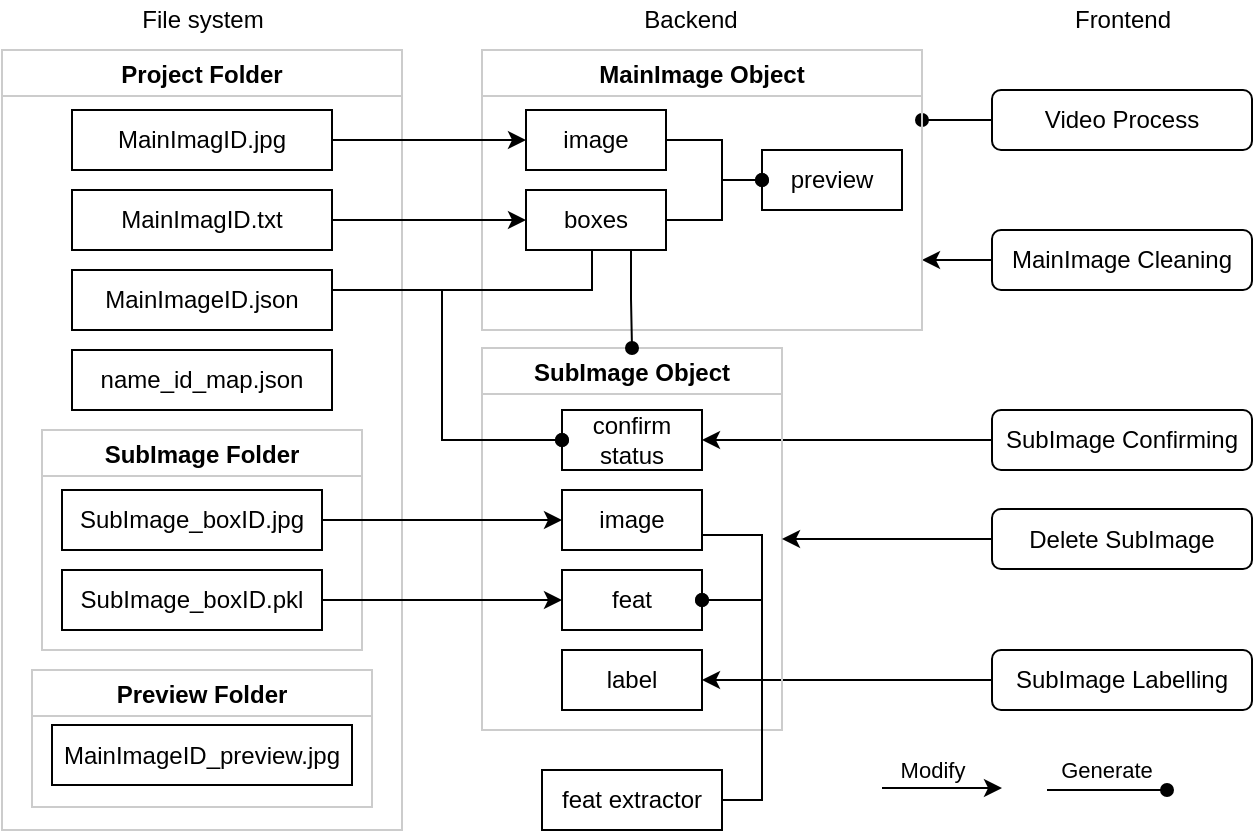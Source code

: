 <mxfile version="14.6.13" type="device"><diagram id="a_zNPtzY-78yIu2NaLyZ" name="第 1 页"><mxGraphModel dx="1123" dy="595" grid="1" gridSize="10" guides="1" tooltips="1" connect="1" arrows="1" fold="1" page="1" pageScale="1" pageWidth="1169" pageHeight="827" math="0" shadow="0"><root><mxCell id="0"/><mxCell id="1" parent="0"/><mxCell id="GCAXmwB9PByBiJhvoSdG-1" value="File system" style="text;html=1;strokeColor=none;fillColor=none;align=center;verticalAlign=middle;whiteSpace=wrap;rounded=0;" vertex="1" parent="1"><mxGeometry x="302.5" y="135" width="75" height="20" as="geometry"/></mxCell><mxCell id="GCAXmwB9PByBiJhvoSdG-30" value="Project Folder" style="swimlane;strokeColor=#CCCCCC;" vertex="1" parent="1"><mxGeometry x="240" y="160" width="200" height="390" as="geometry"/></mxCell><mxCell id="GCAXmwB9PByBiJhvoSdG-3" value="MainImagID.jpg" style="rounded=0;whiteSpace=wrap;html=1;" vertex="1" parent="GCAXmwB9PByBiJhvoSdG-30"><mxGeometry x="35" y="30" width="130" height="30" as="geometry"/></mxCell><mxCell id="GCAXmwB9PByBiJhvoSdG-4" value="MainImagID.txt" style="rounded=0;whiteSpace=wrap;html=1;" vertex="1" parent="GCAXmwB9PByBiJhvoSdG-30"><mxGeometry x="35" y="70" width="130" height="30" as="geometry"/></mxCell><mxCell id="GCAXmwB9PByBiJhvoSdG-5" value="MainImageID.json" style="rounded=0;whiteSpace=wrap;html=1;" vertex="1" parent="GCAXmwB9PByBiJhvoSdG-30"><mxGeometry x="35" y="110" width="130" height="30" as="geometry"/></mxCell><mxCell id="GCAXmwB9PByBiJhvoSdG-14" value="name_id_map.json" style="rounded=0;whiteSpace=wrap;html=1;" vertex="1" parent="GCAXmwB9PByBiJhvoSdG-30"><mxGeometry x="35" y="150" width="130" height="30" as="geometry"/></mxCell><mxCell id="GCAXmwB9PByBiJhvoSdG-27" value="SubImage Folder" style="swimlane;strokeColor=#CCCCCC;" vertex="1" parent="GCAXmwB9PByBiJhvoSdG-30"><mxGeometry x="20" y="190" width="160" height="110" as="geometry"/></mxCell><mxCell id="GCAXmwB9PByBiJhvoSdG-17" value="SubImage_boxID.jpg" style="rounded=0;whiteSpace=wrap;html=1;" vertex="1" parent="GCAXmwB9PByBiJhvoSdG-27"><mxGeometry x="10" y="30" width="130" height="30" as="geometry"/></mxCell><mxCell id="GCAXmwB9PByBiJhvoSdG-18" value="SubImage_boxID.pkl" style="rounded=0;whiteSpace=wrap;html=1;" vertex="1" parent="GCAXmwB9PByBiJhvoSdG-27"><mxGeometry x="10" y="70" width="130" height="30" as="geometry"/></mxCell><mxCell id="GCAXmwB9PByBiJhvoSdG-26" value="Preview Folder" style="swimlane;strokeColor=#CCCCCC;" vertex="1" parent="GCAXmwB9PByBiJhvoSdG-30"><mxGeometry x="15" y="310" width="170" height="68.5" as="geometry"/></mxCell><mxCell id="GCAXmwB9PByBiJhvoSdG-19" value="MainImageID_preview.jpg" style="rounded=0;whiteSpace=wrap;html=1;" vertex="1" parent="GCAXmwB9PByBiJhvoSdG-26"><mxGeometry x="10" y="27.5" width="150" height="30" as="geometry"/></mxCell><mxCell id="GCAXmwB9PByBiJhvoSdG-31" value="Backend" style="text;html=1;strokeColor=none;fillColor=none;align=center;verticalAlign=middle;whiteSpace=wrap;rounded=0;" vertex="1" parent="1"><mxGeometry x="547" y="135" width="75" height="20" as="geometry"/></mxCell><mxCell id="GCAXmwB9PByBiJhvoSdG-94" style="edgeStyle=orthogonalEdgeStyle;rounded=0;orthogonalLoop=1;jettySize=auto;html=1;exitX=0;exitY=0.5;exitDx=0;exitDy=0;endArrow=oval;endFill=1;entryX=1;entryY=0.25;entryDx=0;entryDy=0;" edge="1" parent="1" source="GCAXmwB9PByBiJhvoSdG-53" target="GCAXmwB9PByBiJhvoSdG-69"><mxGeometry relative="1" as="geometry"><mxPoint x="720" y="210" as="targetPoint"/></mxGeometry></mxCell><mxCell id="GCAXmwB9PByBiJhvoSdG-53" value="Video Process" style="rounded=1;whiteSpace=wrap;html=1;" vertex="1" parent="1"><mxGeometry x="735" y="180" width="130" height="30" as="geometry"/></mxCell><mxCell id="GCAXmwB9PByBiJhvoSdG-108" style="edgeStyle=orthogonalEdgeStyle;rounded=0;orthogonalLoop=1;jettySize=auto;html=1;exitX=0;exitY=0.5;exitDx=0;exitDy=0;entryX=1;entryY=0.75;entryDx=0;entryDy=0;endArrow=classic;endFill=1;" edge="1" parent="1" source="GCAXmwB9PByBiJhvoSdG-55" target="GCAXmwB9PByBiJhvoSdG-69"><mxGeometry relative="1" as="geometry"/></mxCell><mxCell id="GCAXmwB9PByBiJhvoSdG-55" value="MainImage Cleaning" style="rounded=1;whiteSpace=wrap;html=1;" vertex="1" parent="1"><mxGeometry x="735" y="250" width="130" height="30" as="geometry"/></mxCell><mxCell id="GCAXmwB9PByBiJhvoSdG-110" style="edgeStyle=orthogonalEdgeStyle;rounded=0;orthogonalLoop=1;jettySize=auto;html=1;exitX=0;exitY=0.5;exitDx=0;exitDy=0;entryX=1;entryY=0.5;entryDx=0;entryDy=0;endArrow=classic;endFill=1;" edge="1" parent="1" source="GCAXmwB9PByBiJhvoSdG-56" target="GCAXmwB9PByBiJhvoSdG-101"><mxGeometry relative="1" as="geometry"/></mxCell><mxCell id="GCAXmwB9PByBiJhvoSdG-56" value="SubImage Labelling" style="rounded=1;whiteSpace=wrap;html=1;" vertex="1" parent="1"><mxGeometry x="735" y="460" width="130" height="30" as="geometry"/></mxCell><mxCell id="GCAXmwB9PByBiJhvoSdG-63" value="Frontend" style="text;html=1;strokeColor=none;fillColor=none;align=center;verticalAlign=middle;whiteSpace=wrap;rounded=0;" vertex="1" parent="1"><mxGeometry x="762.5" y="135" width="75" height="20" as="geometry"/></mxCell><mxCell id="GCAXmwB9PByBiJhvoSdG-98" style="edgeStyle=orthogonalEdgeStyle;rounded=0;orthogonalLoop=1;jettySize=auto;html=1;exitX=0;exitY=0.5;exitDx=0;exitDy=0;entryX=1;entryY=0.5;entryDx=0;entryDy=0;endArrow=classic;endFill=1;" edge="1" parent="1" source="GCAXmwB9PByBiJhvoSdG-64" target="GCAXmwB9PByBiJhvoSdG-90"><mxGeometry relative="1" as="geometry"/></mxCell><mxCell id="GCAXmwB9PByBiJhvoSdG-64" value="SubImage Confirming" style="rounded=1;whiteSpace=wrap;html=1;" vertex="1" parent="1"><mxGeometry x="735" y="340" width="130" height="30" as="geometry"/></mxCell><mxCell id="GCAXmwB9PByBiJhvoSdG-69" value="MainImage Object" style="swimlane;rounded=0;shadow=0;glass=0;sketch=0;strokeColor=#CCCCCC;" vertex="1" parent="1"><mxGeometry x="480" y="160" width="220" height="140" as="geometry"/></mxCell><mxCell id="GCAXmwB9PByBiJhvoSdG-72" value="preview" style="rounded=0;whiteSpace=wrap;html=1;" vertex="1" parent="GCAXmwB9PByBiJhvoSdG-69"><mxGeometry x="140" y="50" width="70" height="30" as="geometry"/></mxCell><mxCell id="GCAXmwB9PByBiJhvoSdG-76" style="edgeStyle=orthogonalEdgeStyle;rounded=0;orthogonalLoop=1;jettySize=auto;html=1;exitX=1;exitY=0.5;exitDx=0;exitDy=0;entryX=0;entryY=0.5;entryDx=0;entryDy=0;endArrow=oval;endFill=1;" edge="1" parent="GCAXmwB9PByBiJhvoSdG-69" source="GCAXmwB9PByBiJhvoSdG-70" target="GCAXmwB9PByBiJhvoSdG-72"><mxGeometry relative="1" as="geometry"><Array as="points"><mxPoint x="120" y="45"/><mxPoint x="120" y="65"/></Array></mxGeometry></mxCell><mxCell id="GCAXmwB9PByBiJhvoSdG-70" value="image" style="rounded=0;whiteSpace=wrap;html=1;" vertex="1" parent="GCAXmwB9PByBiJhvoSdG-69"><mxGeometry x="22" y="30" width="70" height="30" as="geometry"/></mxCell><mxCell id="GCAXmwB9PByBiJhvoSdG-77" style="edgeStyle=orthogonalEdgeStyle;rounded=0;orthogonalLoop=1;jettySize=auto;html=1;exitX=1;exitY=0.5;exitDx=0;exitDy=0;entryX=0;entryY=0.5;entryDx=0;entryDy=0;endArrow=oval;endFill=1;" edge="1" parent="GCAXmwB9PByBiJhvoSdG-69" source="GCAXmwB9PByBiJhvoSdG-71" target="GCAXmwB9PByBiJhvoSdG-72"><mxGeometry relative="1" as="geometry"><Array as="points"><mxPoint x="120" y="85"/><mxPoint x="120" y="65"/></Array></mxGeometry></mxCell><mxCell id="GCAXmwB9PByBiJhvoSdG-71" value="boxes" style="rounded=0;whiteSpace=wrap;html=1;" vertex="1" parent="GCAXmwB9PByBiJhvoSdG-69"><mxGeometry x="22" y="70" width="70" height="30" as="geometry"/></mxCell><mxCell id="GCAXmwB9PByBiJhvoSdG-74" style="edgeStyle=orthogonalEdgeStyle;rounded=0;orthogonalLoop=1;jettySize=auto;html=1;exitX=1;exitY=0.5;exitDx=0;exitDy=0;entryX=0;entryY=0.5;entryDx=0;entryDy=0;" edge="1" parent="1" source="GCAXmwB9PByBiJhvoSdG-3" target="GCAXmwB9PByBiJhvoSdG-70"><mxGeometry relative="1" as="geometry"/></mxCell><mxCell id="GCAXmwB9PByBiJhvoSdG-75" style="edgeStyle=orthogonalEdgeStyle;rounded=0;orthogonalLoop=1;jettySize=auto;html=1;exitX=1;exitY=0.5;exitDx=0;exitDy=0;entryX=0;entryY=0.5;entryDx=0;entryDy=0;" edge="1" parent="1" source="GCAXmwB9PByBiJhvoSdG-4" target="GCAXmwB9PByBiJhvoSdG-71"><mxGeometry relative="1" as="geometry"/></mxCell><mxCell id="GCAXmwB9PByBiJhvoSdG-79" value="SubImage Object" style="swimlane;strokeColor=#CCCCCC;" vertex="1" parent="1"><mxGeometry x="480" y="309" width="150" height="191" as="geometry"/></mxCell><mxCell id="GCAXmwB9PByBiJhvoSdG-84" value="feat" style="rounded=0;whiteSpace=wrap;html=1;" vertex="1" parent="GCAXmwB9PByBiJhvoSdG-79"><mxGeometry x="40" y="111" width="70" height="30" as="geometry"/></mxCell><mxCell id="GCAXmwB9PByBiJhvoSdG-100" style="edgeStyle=orthogonalEdgeStyle;rounded=0;orthogonalLoop=1;jettySize=auto;html=1;exitX=1;exitY=0.75;exitDx=0;exitDy=0;endArrow=oval;endFill=1;" edge="1" parent="GCAXmwB9PByBiJhvoSdG-79" source="GCAXmwB9PByBiJhvoSdG-81"><mxGeometry relative="1" as="geometry"><mxPoint x="110" y="126" as="targetPoint"/><Array as="points"><mxPoint x="140" y="94"/><mxPoint x="140" y="126"/><mxPoint x="110" y="126"/></Array></mxGeometry></mxCell><mxCell id="GCAXmwB9PByBiJhvoSdG-81" value="image" style="rounded=0;whiteSpace=wrap;html=1;" vertex="1" parent="GCAXmwB9PByBiJhvoSdG-79"><mxGeometry x="40" y="71" width="70" height="30" as="geometry"/></mxCell><mxCell id="GCAXmwB9PByBiJhvoSdG-90" value="confirm status" style="rounded=0;whiteSpace=wrap;html=1;" vertex="1" parent="GCAXmwB9PByBiJhvoSdG-79"><mxGeometry x="40" y="31" width="70" height="30" as="geometry"/></mxCell><mxCell id="GCAXmwB9PByBiJhvoSdG-101" value="label" style="rounded=0;whiteSpace=wrap;html=1;" vertex="1" parent="GCAXmwB9PByBiJhvoSdG-79"><mxGeometry x="40" y="151" width="70" height="30" as="geometry"/></mxCell><mxCell id="GCAXmwB9PByBiJhvoSdG-86" style="edgeStyle=orthogonalEdgeStyle;rounded=0;orthogonalLoop=1;jettySize=auto;html=1;exitX=1;exitY=0.5;exitDx=0;exitDy=0;entryX=0;entryY=0.5;entryDx=0;entryDy=0;" edge="1" parent="1" source="GCAXmwB9PByBiJhvoSdG-17" target="GCAXmwB9PByBiJhvoSdG-81"><mxGeometry relative="1" as="geometry"/></mxCell><mxCell id="GCAXmwB9PByBiJhvoSdG-87" style="edgeStyle=orthogonalEdgeStyle;rounded=0;orthogonalLoop=1;jettySize=auto;html=1;exitX=1;exitY=0.5;exitDx=0;exitDy=0;" edge="1" parent="1" source="GCAXmwB9PByBiJhvoSdG-18" target="GCAXmwB9PByBiJhvoSdG-84"><mxGeometry relative="1" as="geometry"><Array as="points"><mxPoint x="490" y="435"/><mxPoint x="490" y="435"/></Array></mxGeometry></mxCell><mxCell id="GCAXmwB9PByBiJhvoSdG-91" style="edgeStyle=orthogonalEdgeStyle;rounded=0;orthogonalLoop=1;jettySize=auto;html=1;exitX=1;exitY=0.5;exitDx=0;exitDy=0;entryX=0;entryY=0.5;entryDx=0;entryDy=0;endArrow=oval;endFill=1;" edge="1" parent="1" source="GCAXmwB9PByBiJhvoSdG-5" target="GCAXmwB9PByBiJhvoSdG-90"><mxGeometry relative="1" as="geometry"><Array as="points"><mxPoint x="405" y="280"/><mxPoint x="460" y="280"/><mxPoint x="460" y="355"/></Array></mxGeometry></mxCell><mxCell id="GCAXmwB9PByBiJhvoSdG-92" style="edgeStyle=orthogonalEdgeStyle;rounded=0;orthogonalLoop=1;jettySize=auto;html=1;exitX=0.5;exitY=1;exitDx=0;exitDy=0;entryX=0;entryY=0.5;entryDx=0;entryDy=0;endArrow=oval;endFill=1;" edge="1" parent="1" source="GCAXmwB9PByBiJhvoSdG-71" target="GCAXmwB9PByBiJhvoSdG-90"><mxGeometry relative="1" as="geometry"><Array as="points"><mxPoint x="535" y="280"/><mxPoint x="460" y="280"/><mxPoint x="460" y="355"/></Array></mxGeometry></mxCell><mxCell id="GCAXmwB9PByBiJhvoSdG-109" style="edgeStyle=orthogonalEdgeStyle;rounded=0;orthogonalLoop=1;jettySize=auto;html=1;exitX=0;exitY=0.5;exitDx=0;exitDy=0;entryX=1;entryY=0.5;entryDx=0;entryDy=0;endArrow=classic;endFill=1;" edge="1" parent="1" source="GCAXmwB9PByBiJhvoSdG-102" target="GCAXmwB9PByBiJhvoSdG-79"><mxGeometry relative="1" as="geometry"/></mxCell><mxCell id="GCAXmwB9PByBiJhvoSdG-102" value="Delete SubImage" style="rounded=1;whiteSpace=wrap;html=1;" vertex="1" parent="1"><mxGeometry x="735" y="389.5" width="130" height="30" as="geometry"/></mxCell><mxCell id="GCAXmwB9PByBiJhvoSdG-111" style="edgeStyle=orthogonalEdgeStyle;rounded=0;orthogonalLoop=1;jettySize=auto;html=1;exitX=1;exitY=0.5;exitDx=0;exitDy=0;endArrow=oval;endFill=1;" edge="1" parent="1" source="GCAXmwB9PByBiJhvoSdG-106"><mxGeometry relative="1" as="geometry"><mxPoint x="590" y="435" as="targetPoint"/><Array as="points"><mxPoint x="620" y="535"/><mxPoint x="620" y="435"/><mxPoint x="590" y="435"/></Array></mxGeometry></mxCell><mxCell id="GCAXmwB9PByBiJhvoSdG-106" value="feat extractor" style="rounded=0;whiteSpace=wrap;html=1;" vertex="1" parent="1"><mxGeometry x="510" y="520" width="90" height="30" as="geometry"/></mxCell><mxCell id="GCAXmwB9PByBiJhvoSdG-112" style="edgeStyle=orthogonalEdgeStyle;rounded=0;orthogonalLoop=1;jettySize=auto;html=1;exitX=0.75;exitY=1;exitDx=0;exitDy=0;entryX=0.5;entryY=0;entryDx=0;entryDy=0;endArrow=oval;endFill=1;" edge="1" parent="1" source="GCAXmwB9PByBiJhvoSdG-71" target="GCAXmwB9PByBiJhvoSdG-79"><mxGeometry relative="1" as="geometry"/></mxCell><mxCell id="GCAXmwB9PByBiJhvoSdG-114" style="edgeStyle=orthogonalEdgeStyle;rounded=0;orthogonalLoop=1;jettySize=auto;html=1;endArrow=classic;endFill=1;" edge="1" parent="1"><mxGeometry relative="1" as="geometry"><mxPoint x="680" y="529" as="sourcePoint"/><mxPoint x="740" y="529" as="targetPoint"/></mxGeometry></mxCell><mxCell id="GCAXmwB9PByBiJhvoSdG-115" value="Modify" style="edgeLabel;html=1;align=center;verticalAlign=middle;resizable=0;points=[];" vertex="1" connectable="0" parent="GCAXmwB9PByBiJhvoSdG-114"><mxGeometry x="-0.389" y="1" relative="1" as="geometry"><mxPoint x="6" y="-8" as="offset"/></mxGeometry></mxCell><mxCell id="GCAXmwB9PByBiJhvoSdG-119" style="edgeStyle=orthogonalEdgeStyle;rounded=0;orthogonalLoop=1;jettySize=auto;html=1;endArrow=oval;endFill=1;" edge="1" parent="1"><mxGeometry relative="1" as="geometry"><mxPoint x="762.5" y="530" as="sourcePoint"/><mxPoint x="822.5" y="530" as="targetPoint"/></mxGeometry></mxCell><mxCell id="GCAXmwB9PByBiJhvoSdG-120" value="Generate" style="edgeLabel;html=1;align=center;verticalAlign=middle;resizable=0;points=[];" vertex="1" connectable="0" parent="GCAXmwB9PByBiJhvoSdG-119"><mxGeometry x="-0.389" y="1" relative="1" as="geometry"><mxPoint x="11" y="-9" as="offset"/></mxGeometry></mxCell></root></mxGraphModel></diagram></mxfile>